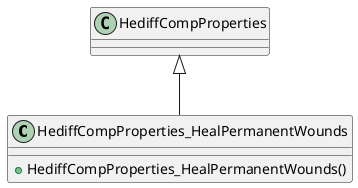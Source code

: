 @startuml
class HediffCompProperties_HealPermanentWounds {
    + HediffCompProperties_HealPermanentWounds()
}
HediffCompProperties <|-- HediffCompProperties_HealPermanentWounds
@enduml
